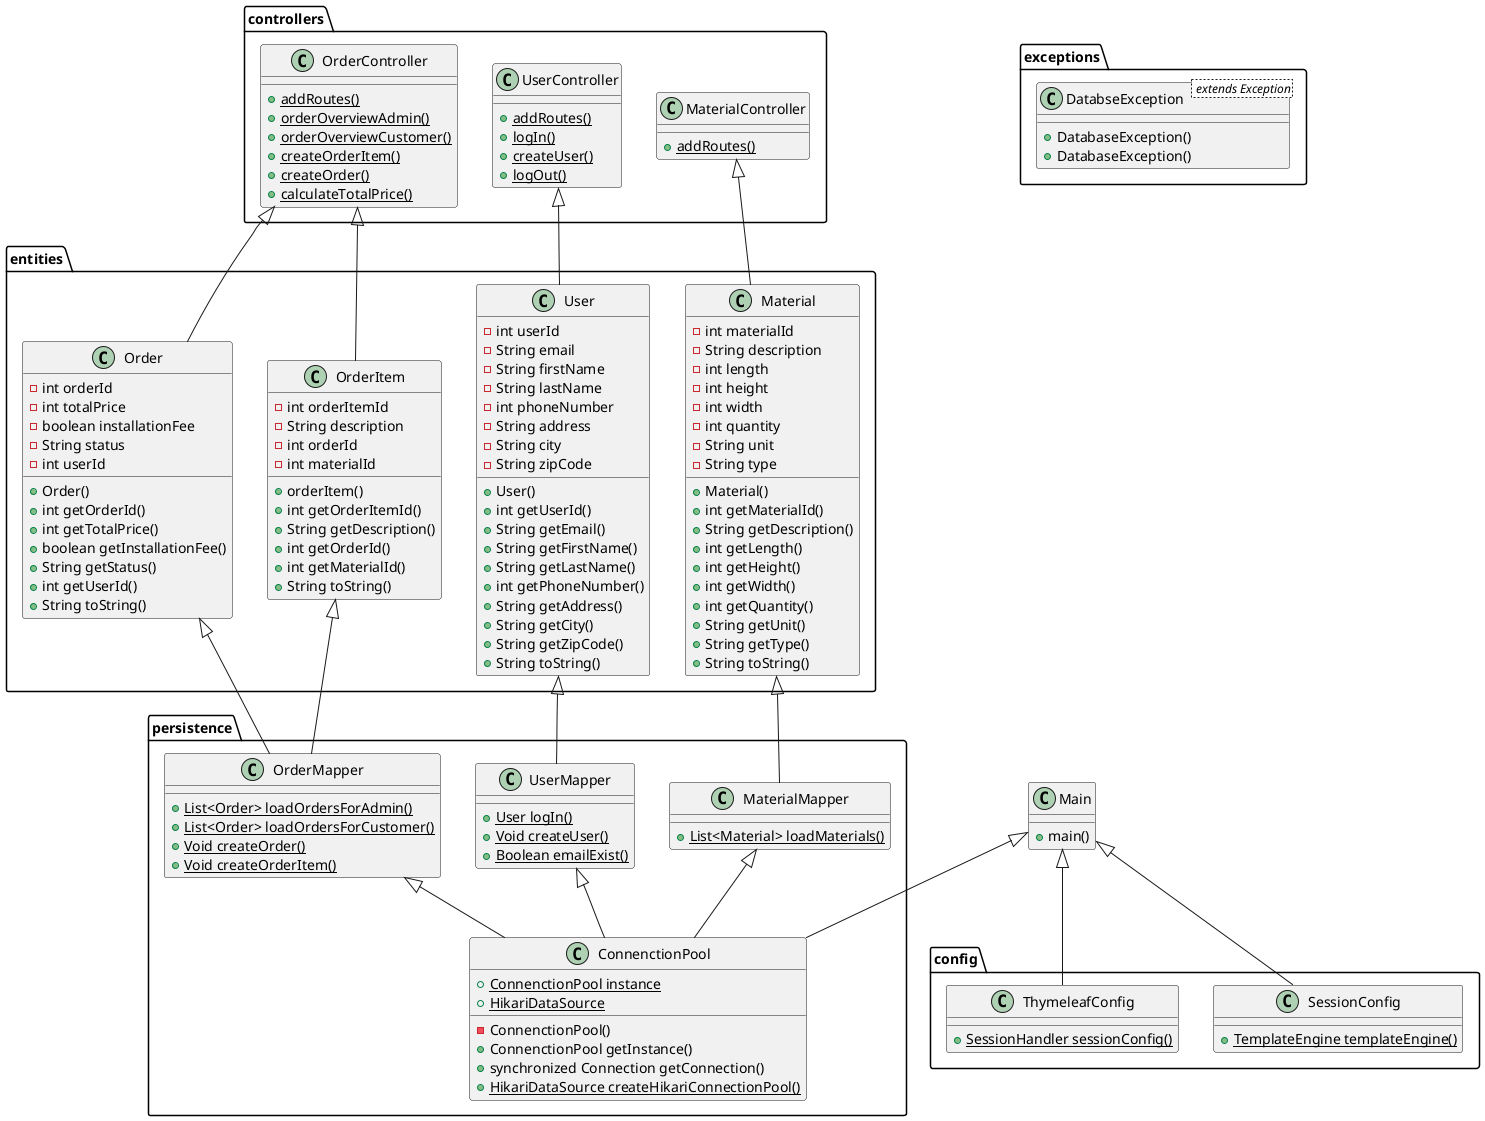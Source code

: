 @startuml
'https://plantuml.com/class-diagram



Class Main{
+main()
}

package persistence
{
    Class ConnenctionPool{
        {static}+ConnenctionPool instance
        {static}+HikariDataSource
        -ConnenctionPool()
        +ConnenctionPool getInstance()
        +synchronized Connection getConnection()
         {static}+HikariDataSource createHikariConnectionPool()
        }

        Class MaterialMapper{
        {static}+List<Material> loadMaterials()
        }

        Class UserMapper{
        {static}+User logIn()
        {static}+Void createUser()
        {static}+Boolean emailExist()
        }

        Class OrderMapper{
        {static}+List<Order> loadOrdersForAdmin()
        {static}+List<Order> loadOrdersForCustomer()
        {static}+Void createOrder()
        {static}+Void createOrderItem()
        }

}

package exceptions
{
    Class DatabseException< extends Exception>{
    + DatabaseException()
    + DatabaseException()
    }
}

package entities
{
Class Material{
    -int materialId
    -String description
    -int length
    -int height
    -int width
    -int quantity
    -String unit
    -String type

    +Material()
    +int getMaterialId()
    +String getDescription()
    +int getLength()
    +int getHeight()
    +int getWidth()
    +int getQuantity()
    +String getUnit()
    +String getType()
    +String toString()
    }

Class Order{
    - int orderId
    -int totalPrice
    -boolean installationFee
    -String status
    -int userId

    +Order()
    +int getOrderId()
    +int getTotalPrice()
    +boolean getInstallationFee()
    +String getStatus()
    +int getUserId()
    +String toString()
}

Class User {
    -int userId
    -String email
    -String firstName
    -String lastName
    -int phoneNumber
    -String address
    -String city
    -String zipCode

    +User()
    +int getUserId()
    +String getEmail()
    +String getFirstName()
    +String getLastName()
    +int getPhoneNumber()
    +String getAddress()
    +String getCity()
    +String getZipCode()
    +String toString()
    }

Class OrderItem{
    -int orderItemId
    -String description
    -int orderId
    -int materialId

    +orderItem()
    +int getOrderItemId()
    +String getDescription()
    +int getOrderId()
    +int getMaterialId()
    +String toString()
    }

}

package controllers
{
    Class MaterialController{
    {static}+addRoutes()

    }

    Class OrderController{
    {static}+addRoutes()
    {static}+orderOverviewAdmin()
    {static}+orderOverviewCustomer()
    {static}+createOrderItem()
    {static}+createOrder()
    {static}+calculateTotalPrice()
    }

    Class UserController{
    {static}+addRoutes()
    {static}+logIn()
    {static}+createUser()
    {static}+logOut()
    }
}

package config
{
    Class SessionConfig{
    {static}+TemplateEngine templateEngine()
    }

    Class ThymeleafConfig{
    {static}+SessionHandler sessionConfig()
    }
}

Main <|-- ConnenctionPool
Main <|-- ThymeleafConfig
Main <|-- SessionConfig

UserMapper <|-- ConnenctionPool
OrderMapper <|-- ConnenctionPool
MaterialMapper <|-- ConnenctionPool

User <|-- UserMapper
Order <|-- OrderMapper
OrderItem <|-- OrderMapper
Material <|-- MaterialMapper

UserController <|-- User
OrderController <|-- Order
OrderController <|-- OrderItem
MaterialController <|-- Material





@enduml